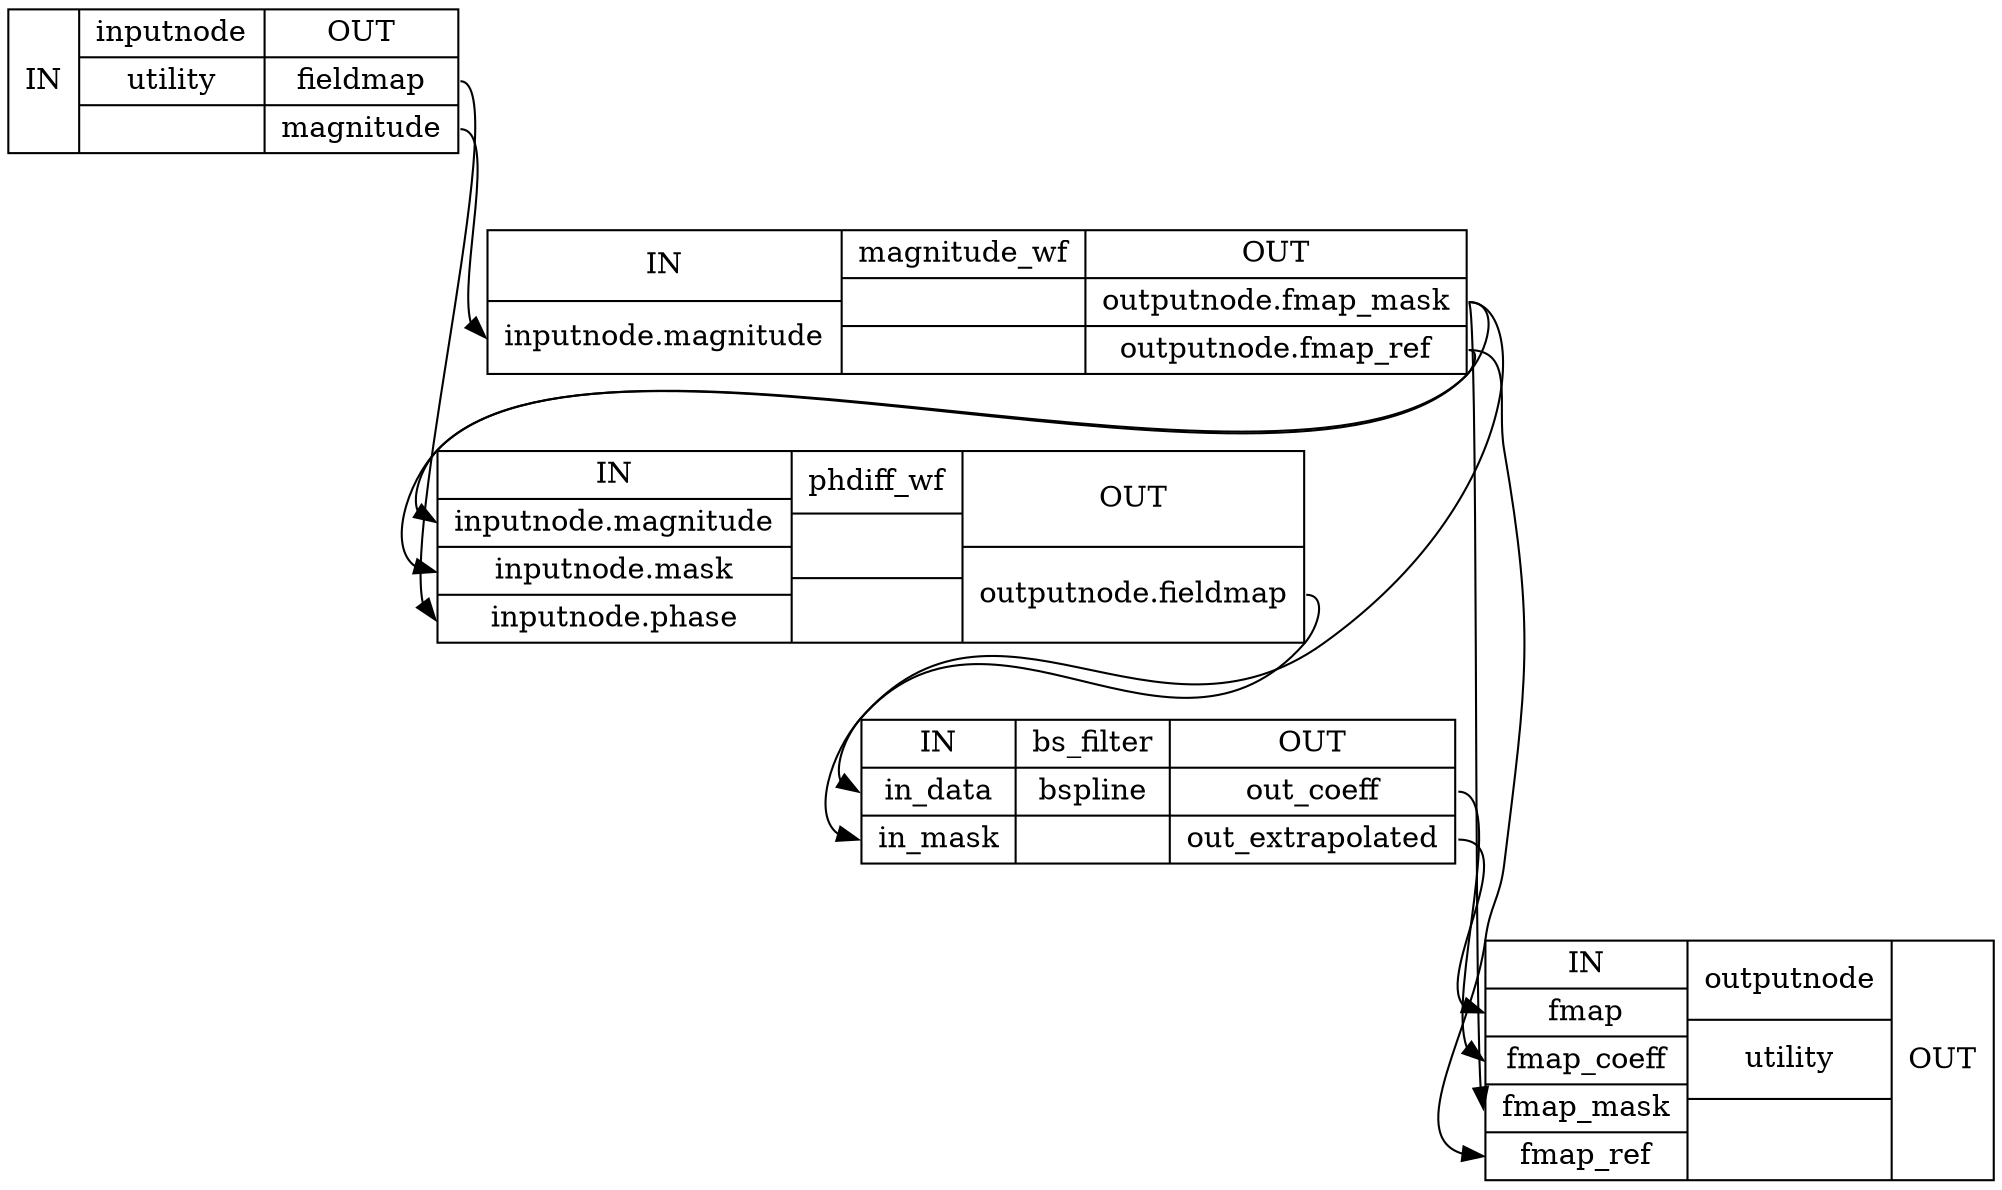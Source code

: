 digraph structs {
node [shape=record];
fmap_wfinputnode [label="{IN}|{ inputnode | utility |  }|{OUT|<outfieldmap> fieldmap|<outmagnitude> magnitude}"];
fmap_wfmagnitude_wf [label="{IN|<ininputnodemagnitude> inputnode.magnitude}|{ magnitude_wf |  |  }|{OUT|<outoutputnodefmapmask> outputnode.fmap_mask|<outoutputnodefmapref> outputnode.fmap_ref}"];
fmap_wfphdiff_wf [label="{IN|<ininputnodemagnitude> inputnode.magnitude|<ininputnodemask> inputnode.mask|<ininputnodephase> inputnode.phase}|{ phdiff_wf |  |  }|{OUT|<outoutputnodefieldmap> outputnode.fieldmap}"];
fmap_wfbs_filter [label="{IN|<inindata> in_data|<ininmask> in_mask}|{ bs_filter | bspline |  }|{OUT|<outoutcoeff> out_coeff|<outoutextrapolated> out_extrapolated}"];
fmap_wfoutputnode [label="{IN|<infmap> fmap|<infmapcoeff> fmap_coeff|<infmapmask> fmap_mask|<infmapref> fmap_ref}|{ outputnode | utility |  }|{OUT}"];
fmap_wfbs_filter:outoutcoeff:e -> fmap_wfoutputnode:infmapcoeff:w;
fmap_wfbs_filter:outoutextrapolated:e -> fmap_wfoutputnode:infmap:w;
fmap_wfinputnode:outfieldmap:e -> fmap_wfphdiff_wf:ininputnodephase:w;
fmap_wfinputnode:outmagnitude:e -> fmap_wfmagnitude_wf:ininputnodemagnitude:w;
fmap_wfmagnitude_wf:outoutputnodefmapmask:e -> fmap_wfbs_filter:ininmask:w;
fmap_wfmagnitude_wf:outoutputnodefmapmask:e -> fmap_wfoutputnode:infmapmask:w;
fmap_wfmagnitude_wf:outoutputnodefmapmask:e -> fmap_wfphdiff_wf:ininputnodemask:w;
fmap_wfmagnitude_wf:outoutputnodefmapref:e -> fmap_wfoutputnode:infmapref:w;
fmap_wfmagnitude_wf:outoutputnodefmapref:e -> fmap_wfphdiff_wf:ininputnodemagnitude:w;
fmap_wfphdiff_wf:outoutputnodefieldmap:e -> fmap_wfbs_filter:inindata:w;
}